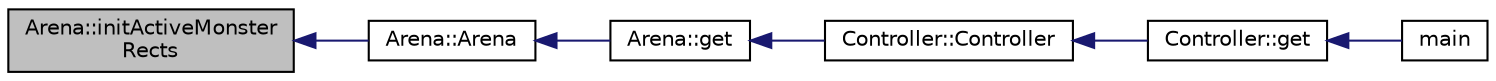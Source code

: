 digraph "Arena::initActiveMonsterRects"
{
  bgcolor="transparent";
  edge [fontname="Helvetica",fontsize="10",labelfontname="Helvetica",labelfontsize="10"];
  node [fontname="Helvetica",fontsize="10",shape=record];
  rankdir="LR";
  Node157 [label="Arena::initActiveMonster\lRects",height=0.2,width=0.4,color="black", fillcolor="grey75", style="filled", fontcolor="black"];
  Node157 -> Node158 [dir="back",color="midnightblue",fontsize="10",style="solid",fontname="Helvetica"];
  Node158 [label="Arena::Arena",height=0.2,width=0.4,color="black",URL="$classArena.html#ac231225d501b4eb32e92b6d5bad0da36",tooltip="Rechteck der mit der Maus per drag and drop bewegten Karte. "];
  Node158 -> Node159 [dir="back",color="midnightblue",fontsize="10",style="solid",fontname="Helvetica"];
  Node159 [label="Arena::get",height=0.2,width=0.4,color="black",URL="$classArena.html#a249287d698837506f2b7579d49ada1c0",tooltip="Gibt die Instanz des Singletons zurück. "];
  Node159 -> Node160 [dir="back",color="midnightblue",fontsize="10",style="solid",fontname="Helvetica"];
  Node160 [label="Controller::Controller",height=0.2,width=0.4,color="black",URL="$classController.html#af888a35f7a377692726d81332edf08ab",tooltip="zeiger zum Speichern der Fensterposition "];
  Node160 -> Node161 [dir="back",color="midnightblue",fontsize="10",style="solid",fontname="Helvetica"];
  Node161 [label="Controller::get",height=0.2,width=0.4,color="black",URL="$classController.html#a87d4691f2730fd6263d16622e14780c9"];
  Node161 -> Node162 [dir="back",color="midnightblue",fontsize="10",style="solid",fontname="Helvetica"];
  Node162 [label="main",height=0.2,width=0.4,color="black",URL="$main_8cpp.html#a0ddf1224851353fc92bfbff6f499fa97"];
}
